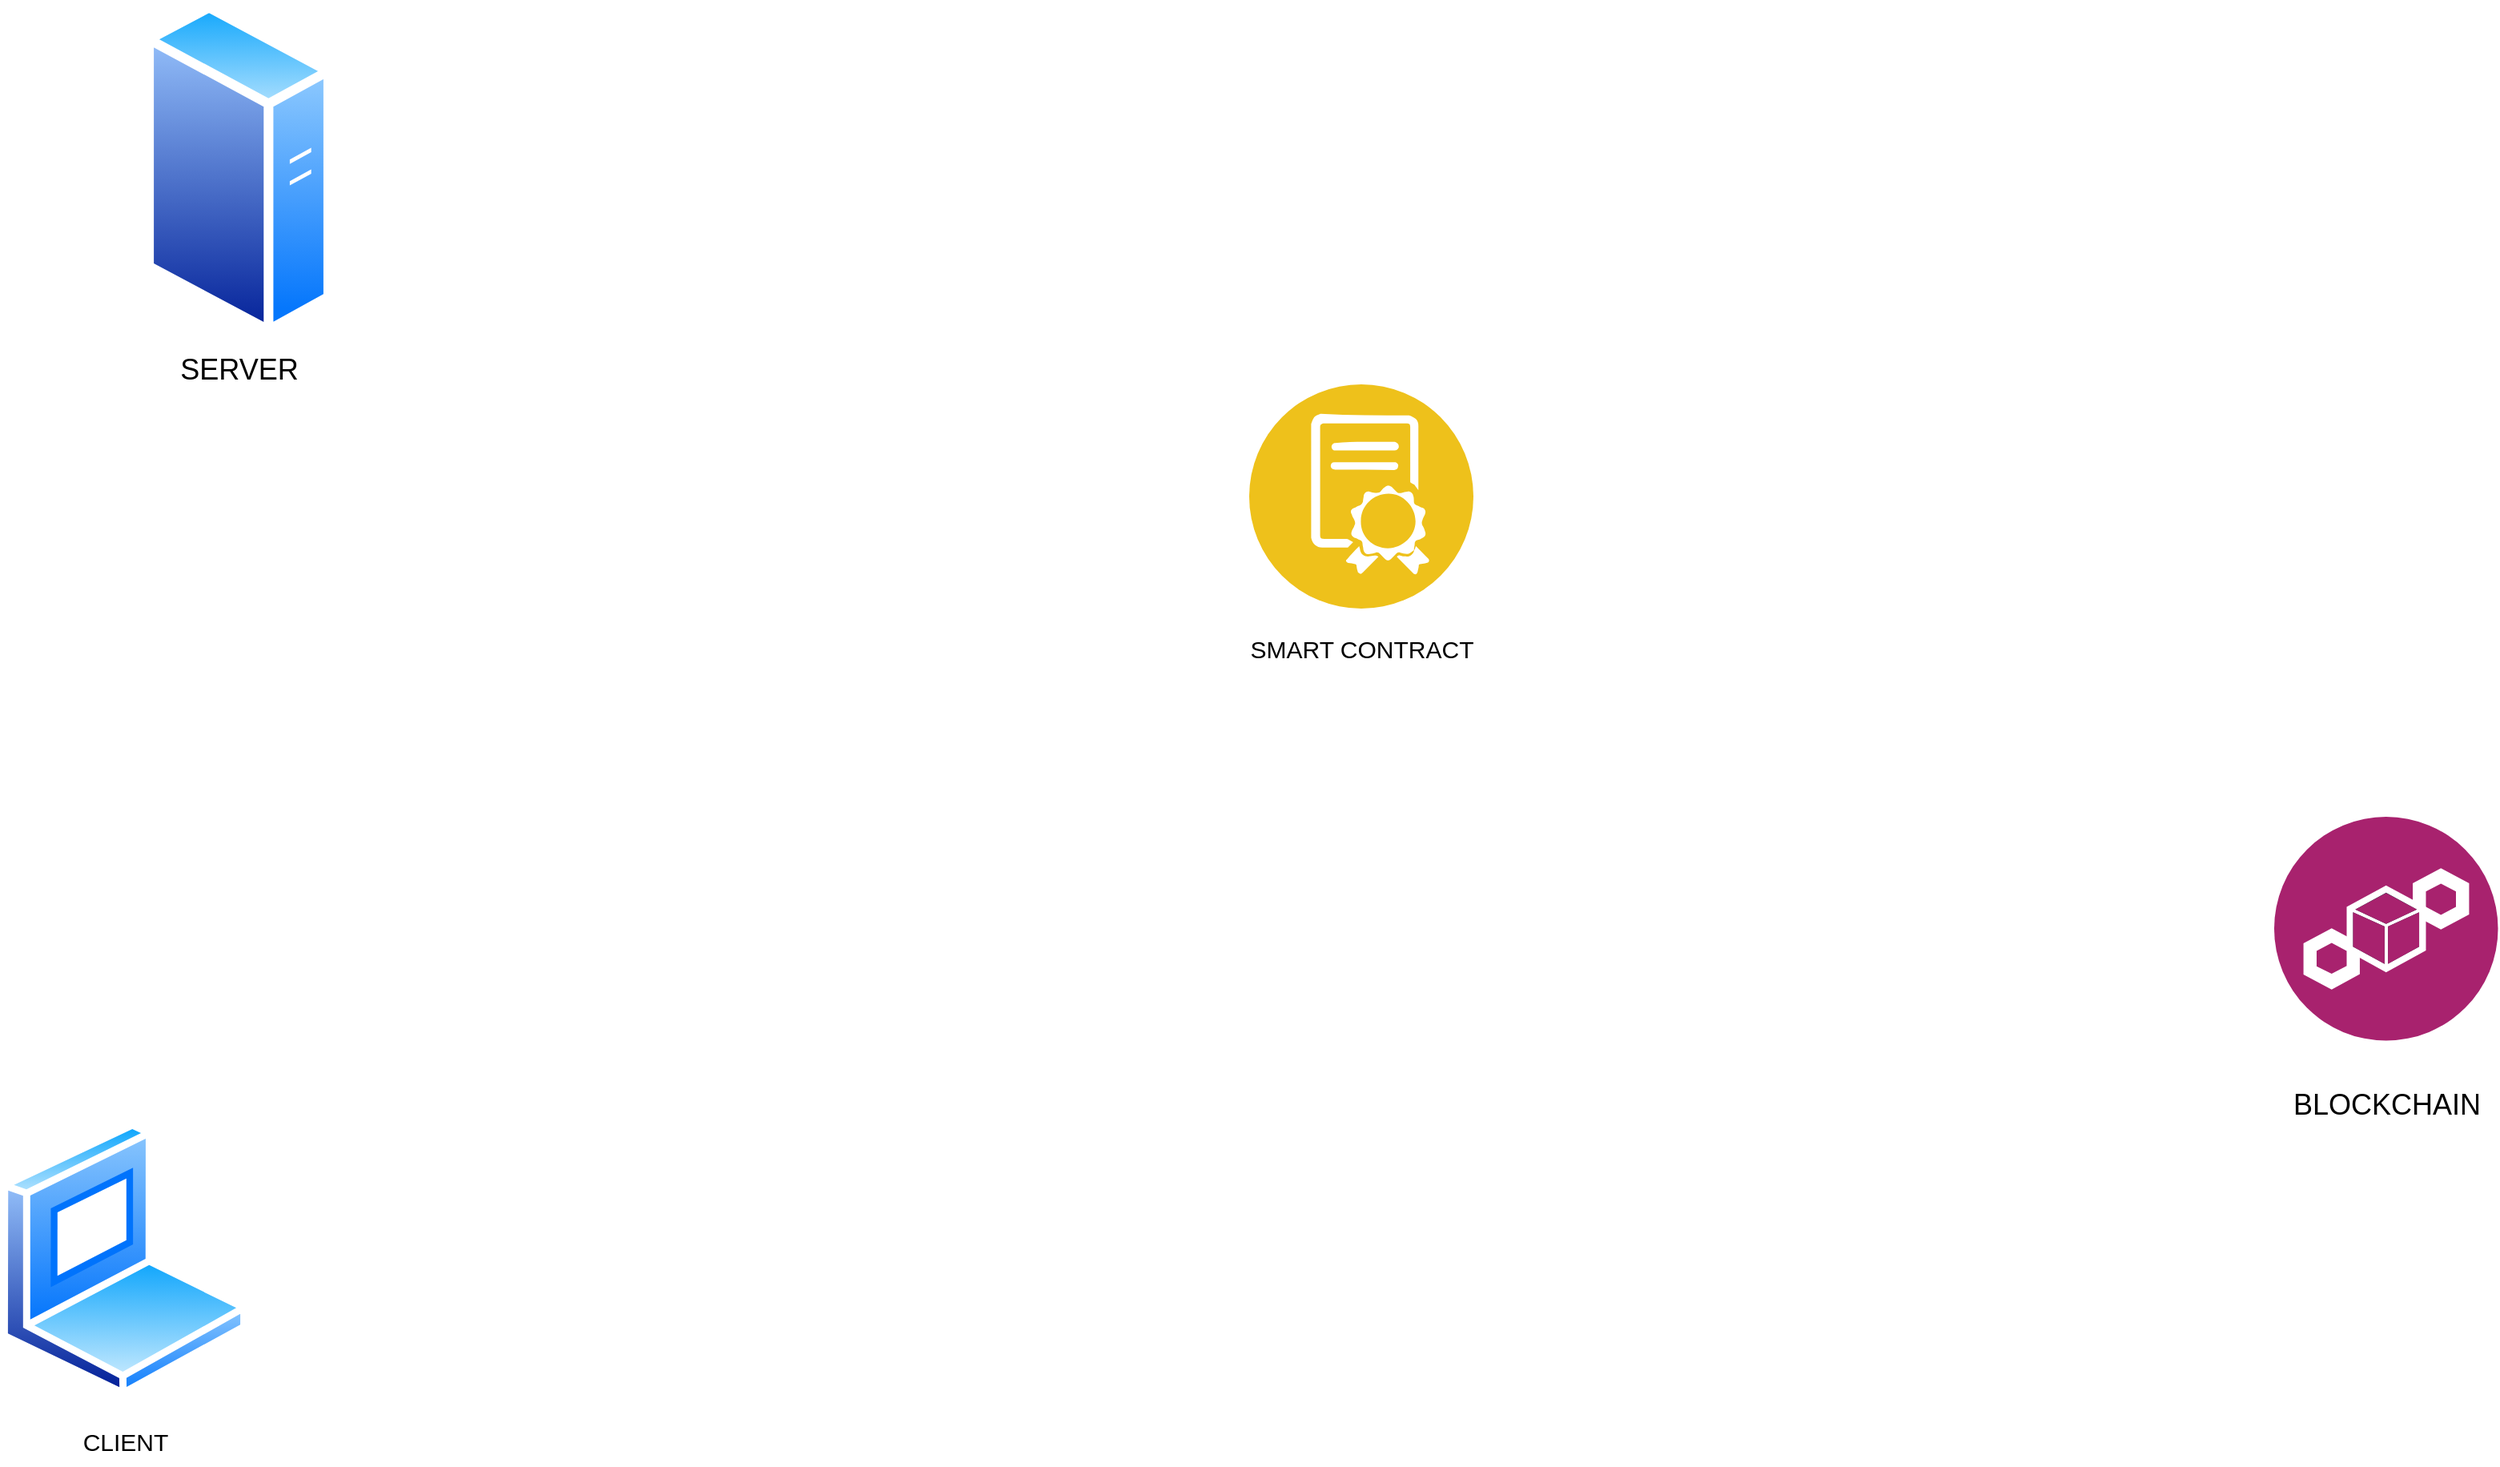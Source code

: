 <mxfile version="24.2.5" type="github">
  <diagram name="Pagina-1" id="eg9MmAO8pj_6sEsnwFH7">
    <mxGraphModel dx="3436" dy="1591" grid="1" gridSize="10" guides="1" tooltips="1" connect="1" arrows="1" fold="1" page="1" pageScale="1" pageWidth="827" pageHeight="1169" math="0" shadow="0">
      <root>
        <mxCell id="0" />
        <mxCell id="1" parent="0" />
        <mxCell id="iBhsGcctu8QogU5b9aej-12" value="" style="group" vertex="1" connectable="0" parent="1">
          <mxGeometry x="-790" y="740" width="155" height="215" as="geometry" />
        </mxCell>
        <mxCell id="iBhsGcctu8QogU5b9aej-5" value="" style="image;aspect=fixed;perimeter=ellipsePerimeter;html=1;align=center;shadow=0;dashed=0;spacingTop=3;image=img/lib/active_directory/laptop_client.svg;flipV=0;flipH=1;" vertex="1" parent="iBhsGcctu8QogU5b9aej-12">
          <mxGeometry width="155" height="172.22" as="geometry" />
        </mxCell>
        <mxCell id="iBhsGcctu8QogU5b9aej-10" value="CLIENT" style="text;html=1;align=center;verticalAlign=middle;resizable=0;points=[];autosize=1;strokeColor=none;fillColor=none;fontSize=15;" vertex="1" parent="iBhsGcctu8QogU5b9aej-12">
          <mxGeometry x="37.5" y="185" width="80" height="30" as="geometry" />
        </mxCell>
        <mxCell id="iBhsGcctu8QogU5b9aej-13" value="" style="group" vertex="1" connectable="0" parent="1">
          <mxGeometry x="-20" y="280" width="160" height="180" as="geometry" />
        </mxCell>
        <mxCell id="iBhsGcctu8QogU5b9aej-7" value="" style="image;aspect=fixed;perimeter=ellipsePerimeter;html=1;align=center;shadow=0;dashed=0;fontColor=#4277BB;labelBackgroundColor=default;fontSize=12;spacingTop=3;image=img/lib/ibm/blockchain/smart_contract.svg;" vertex="1" parent="iBhsGcctu8QogU5b9aej-13">
          <mxGeometry x="10" width="140" height="140" as="geometry" />
        </mxCell>
        <mxCell id="iBhsGcctu8QogU5b9aej-9" value="SMART CONTRACT" style="text;html=1;align=center;verticalAlign=middle;resizable=0;points=[];autosize=1;strokeColor=none;fillColor=none;fontSize=15;" vertex="1" parent="iBhsGcctu8QogU5b9aej-13">
          <mxGeometry y="150" width="160" height="30" as="geometry" />
        </mxCell>
        <mxCell id="iBhsGcctu8QogU5b9aej-14" value="" style="group" vertex="1" connectable="0" parent="1">
          <mxGeometry x="630" y="550" width="140" height="200" as="geometry" />
        </mxCell>
        <mxCell id="iBhsGcctu8QogU5b9aej-3" value="" style="image;aspect=fixed;perimeter=ellipsePerimeter;html=1;align=center;shadow=0;dashed=0;fontColor=#4277BB;labelBackgroundColor=default;fontSize=12;spacingTop=3;image=img/lib/ibm/blockchain/blockchain.svg;" vertex="1" parent="iBhsGcctu8QogU5b9aej-14">
          <mxGeometry width="140" height="140" as="geometry" />
        </mxCell>
        <mxCell id="iBhsGcctu8QogU5b9aej-8" value="BLOCKCHAIN" style="text;html=1;align=center;verticalAlign=middle;resizable=0;points=[];autosize=1;strokeColor=none;fillColor=none;fontSize=18;" vertex="1" parent="iBhsGcctu8QogU5b9aej-14">
          <mxGeometry y="160" width="140" height="40" as="geometry" />
        </mxCell>
        <mxCell id="iBhsGcctu8QogU5b9aej-15" value="" style="group" vertex="1" connectable="0" parent="1">
          <mxGeometry x="-700" y="40.0" width="118" height="250.71" as="geometry" />
        </mxCell>
        <mxCell id="iBhsGcctu8QogU5b9aej-4" value="" style="image;aspect=fixed;perimeter=ellipsePerimeter;html=1;align=center;shadow=0;dashed=0;spacingTop=3;image=img/lib/active_directory/generic_server.svg;direction=east;flipV=0;flipH=1;" vertex="1" parent="iBhsGcctu8QogU5b9aej-15">
          <mxGeometry width="118" height="210.71" as="geometry" />
        </mxCell>
        <mxCell id="iBhsGcctu8QogU5b9aej-11" value="&lt;font style=&quot;font-size: 18px;&quot;&gt;SERVER&lt;/font&gt;" style="text;html=1;align=center;verticalAlign=middle;resizable=0;points=[];autosize=1;strokeColor=none;fillColor=none;fontSize=15;" vertex="1" parent="iBhsGcctu8QogU5b9aej-15">
          <mxGeometry x="9" y="210.71" width="100" height="40" as="geometry" />
        </mxCell>
      </root>
    </mxGraphModel>
  </diagram>
</mxfile>

